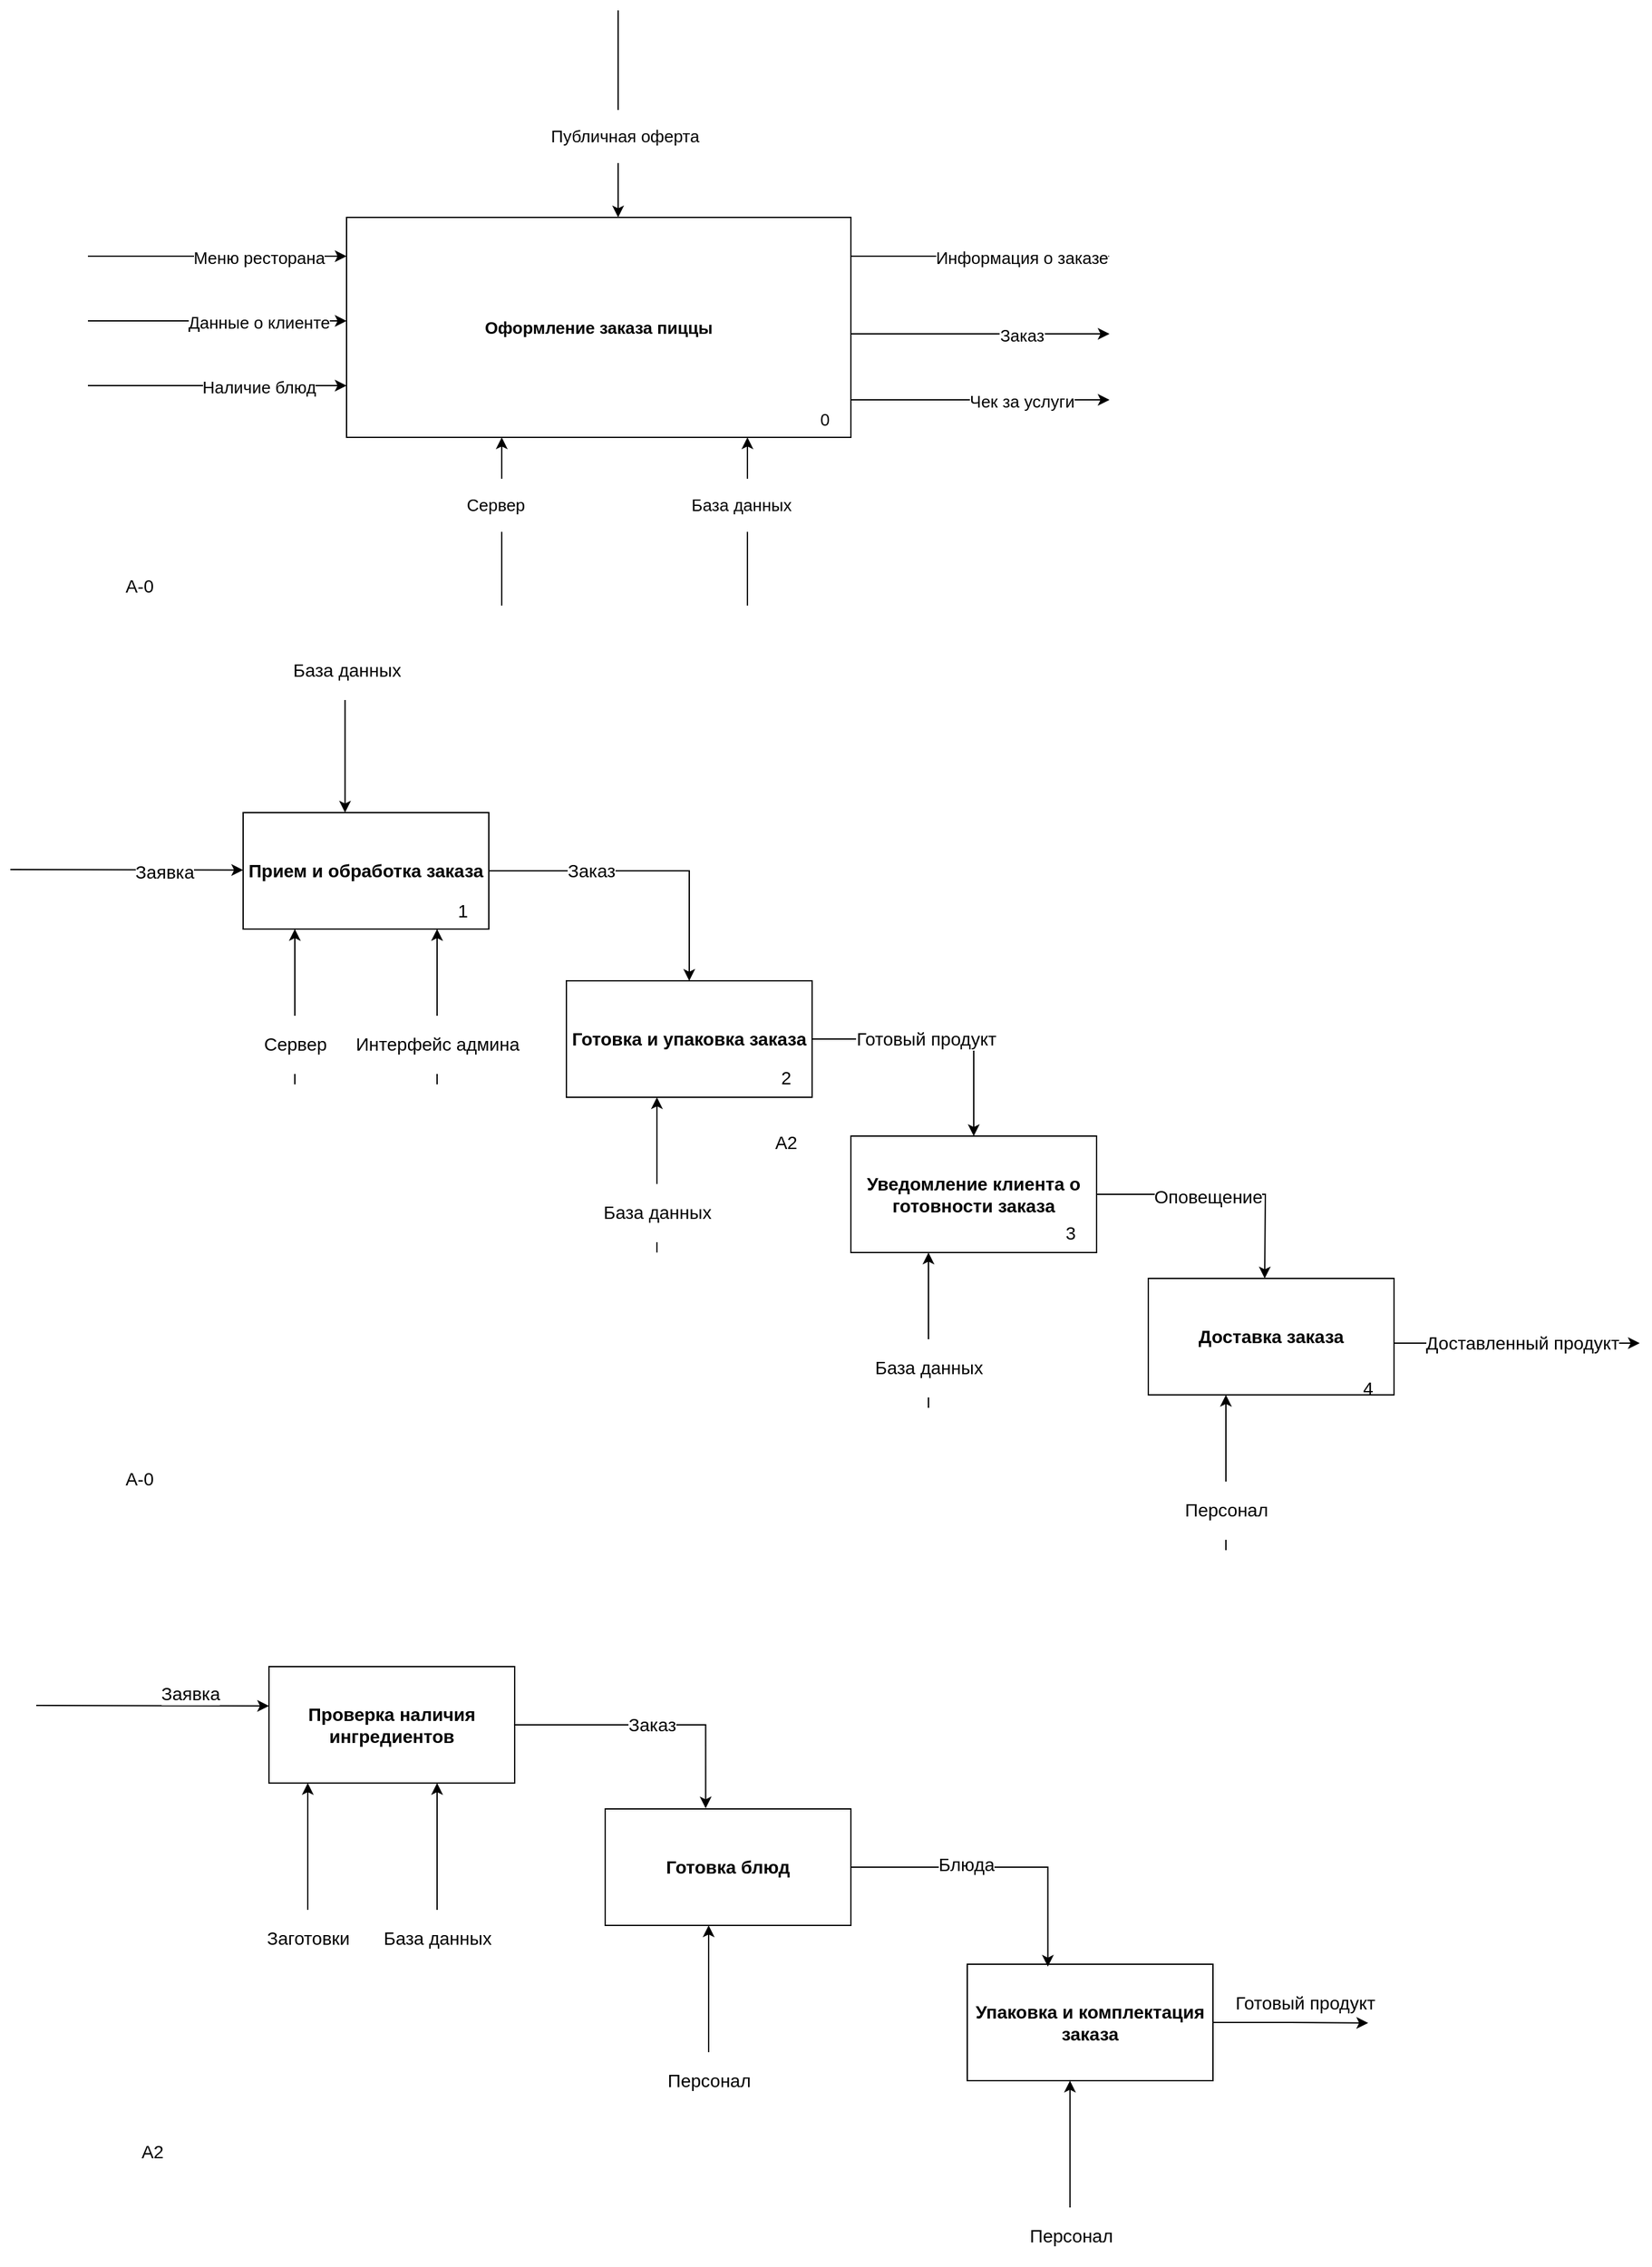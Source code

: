 <mxfile version="26.0.16">
  <diagram name="Страница — 1" id="7s_W0JdHJNEJIRjCicE_">
    <mxGraphModel dx="1553" dy="918" grid="1" gridSize="10" guides="1" tooltips="1" connect="1" arrows="1" fold="1" page="1" pageScale="1" pageWidth="2339" pageHeight="3300" math="0" shadow="0">
      <root>
        <mxCell id="0" />
        <mxCell id="1" parent="0" />
        <mxCell id="kAe2t5Nj_32575Pfu-4r-2" value="&lt;h4 data-pm-slice=&quot;1 1 []&quot;&gt;Оформление заказа пиццы&lt;/h4&gt;" style="rounded=0;whiteSpace=wrap;html=1;fontSize=13;" vertex="1" parent="1">
          <mxGeometry x="280" y="210" width="390" height="170" as="geometry" />
        </mxCell>
        <mxCell id="kAe2t5Nj_32575Pfu-4r-3" value="" style="endArrow=classic;html=1;rounded=0;fontSize=13;" edge="1" parent="1">
          <mxGeometry width="50" height="50" relative="1" as="geometry">
            <mxPoint x="80" y="240" as="sourcePoint" />
            <mxPoint x="280" y="240" as="targetPoint" />
          </mxGeometry>
        </mxCell>
        <mxCell id="kAe2t5Nj_32575Pfu-4r-5" value="&lt;p data-pm-slice=&quot;1 1 [&amp;quot;list&amp;quot;,{&amp;quot;spread&amp;quot;:false,&amp;quot;start&amp;quot;:112,&amp;quot;end&amp;quot;:192},&amp;quot;regular_list_item&amp;quot;,{&amp;quot;start&amp;quot;:112,&amp;quot;end&amp;quot;:136}]&quot;&gt;Меню ресторана&lt;/p&gt;" style="edgeLabel;html=1;align=center;verticalAlign=middle;resizable=0;points=[];fontSize=13;" vertex="1" connectable="0" parent="kAe2t5Nj_32575Pfu-4r-3">
          <mxGeometry x="0.318" y="-1" relative="1" as="geometry">
            <mxPoint as="offset" />
          </mxGeometry>
        </mxCell>
        <mxCell id="kAe2t5Nj_32575Pfu-4r-6" value="" style="endArrow=classic;html=1;rounded=0;fontSize=13;" edge="1" parent="1">
          <mxGeometry width="50" height="50" relative="1" as="geometry">
            <mxPoint x="80" y="290" as="sourcePoint" />
            <mxPoint x="280" y="290" as="targetPoint" />
          </mxGeometry>
        </mxCell>
        <mxCell id="kAe2t5Nj_32575Pfu-4r-7" value="&lt;p data-pm-slice=&quot;1 1 [&amp;quot;list&amp;quot;,{&amp;quot;spread&amp;quot;:false,&amp;quot;start&amp;quot;:112,&amp;quot;end&amp;quot;:192},&amp;quot;regular_list_item&amp;quot;,{&amp;quot;start&amp;quot;:137,&amp;quot;end&amp;quot;:159}]&quot;&gt;Данные о клиенте&lt;/p&gt;" style="edgeLabel;html=1;align=center;verticalAlign=middle;resizable=0;points=[];fontSize=13;" vertex="1" connectable="0" parent="kAe2t5Nj_32575Pfu-4r-6">
          <mxGeometry x="0.318" y="-1" relative="1" as="geometry">
            <mxPoint as="offset" />
          </mxGeometry>
        </mxCell>
        <mxCell id="kAe2t5Nj_32575Pfu-4r-10" value="" style="endArrow=classic;html=1;rounded=0;" edge="1" parent="1">
          <mxGeometry width="50" height="50" relative="1" as="geometry">
            <mxPoint x="400" y="510" as="sourcePoint" />
            <mxPoint x="400" y="380" as="targetPoint" />
          </mxGeometry>
        </mxCell>
        <mxCell id="kAe2t5Nj_32575Pfu-4r-12" value="&lt;p data-pm-slice=&quot;1 1 [&amp;quot;list&amp;quot;,{&amp;quot;spread&amp;quot;:false,&amp;quot;start&amp;quot;:299,&amp;quot;end&amp;quot;:344},&amp;quot;regular_list_item&amp;quot;,{&amp;quot;start&amp;quot;:316,&amp;quot;end&amp;quot;:330}]&quot;&gt;Сервер&lt;/p&gt;" style="edgeLabel;html=1;align=center;verticalAlign=middle;resizable=0;points=[];fontSize=13;" vertex="1" connectable="0" parent="kAe2t5Nj_32575Pfu-4r-10">
          <mxGeometry x="0.211" y="5" relative="1" as="geometry">
            <mxPoint as="offset" />
          </mxGeometry>
        </mxCell>
        <mxCell id="kAe2t5Nj_32575Pfu-4r-16" value="" style="endArrow=classic;html=1;rounded=0;fontSize=13;" edge="1" parent="1">
          <mxGeometry width="50" height="50" relative="1" as="geometry">
            <mxPoint x="670" y="240" as="sourcePoint" />
            <mxPoint x="870" y="240" as="targetPoint" />
          </mxGeometry>
        </mxCell>
        <mxCell id="kAe2t5Nj_32575Pfu-4r-17" value="&lt;p data-pm-slice=&quot;1 1 [&amp;quot;list&amp;quot;,{&amp;quot;spread&amp;quot;:false,&amp;quot;start&amp;quot;:206,&amp;quot;end&amp;quot;:282},&amp;quot;regular_list_item&amp;quot;,{&amp;quot;start&amp;quot;:206,&amp;quot;end&amp;quot;:235}]&quot;&gt;Информация о заказе&lt;/p&gt;" style="edgeLabel;html=1;align=center;verticalAlign=middle;resizable=0;points=[];fontSize=13;" vertex="1" connectable="0" parent="kAe2t5Nj_32575Pfu-4r-16">
          <mxGeometry x="0.318" y="-1" relative="1" as="geometry">
            <mxPoint as="offset" />
          </mxGeometry>
        </mxCell>
        <mxCell id="kAe2t5Nj_32575Pfu-4r-18" value="" style="endArrow=classic;html=1;rounded=0;fontSize=13;" edge="1" parent="1">
          <mxGeometry width="50" height="50" relative="1" as="geometry">
            <mxPoint x="670" y="300" as="sourcePoint" />
            <mxPoint x="870" y="300" as="targetPoint" />
          </mxGeometry>
        </mxCell>
        <mxCell id="kAe2t5Nj_32575Pfu-4r-19" value="&lt;p data-pm-slice=&quot;1 1 [&amp;quot;list&amp;quot;,{&amp;quot;spread&amp;quot;:false,&amp;quot;start&amp;quot;:206,&amp;quot;end&amp;quot;:282},&amp;quot;regular_list_item&amp;quot;,{&amp;quot;start&amp;quot;:236,&amp;quot;end&amp;quot;:266}]&quot;&gt;Заказ&lt;/p&gt;" style="edgeLabel;html=1;align=center;verticalAlign=middle;resizable=0;points=[];fontSize=13;" vertex="1" connectable="0" parent="kAe2t5Nj_32575Pfu-4r-18">
          <mxGeometry x="0.318" y="-1" relative="1" as="geometry">
            <mxPoint as="offset" />
          </mxGeometry>
        </mxCell>
        <mxCell id="kAe2t5Nj_32575Pfu-4r-26" value="0" style="text;html=1;align=center;verticalAlign=middle;whiteSpace=wrap;rounded=0;fontSize=13;" vertex="1" parent="1">
          <mxGeometry x="620" y="351" width="60" height="30" as="geometry" />
        </mxCell>
        <mxCell id="kAe2t5Nj_32575Pfu-4r-45" style="edgeStyle=orthogonalEdgeStyle;rounded=0;orthogonalLoop=1;jettySize=auto;html=1;entryX=0.5;entryY=0;entryDx=0;entryDy=0;fontSize=14;" edge="1" parent="1" source="kAe2t5Nj_32575Pfu-4r-27" target="kAe2t5Nj_32575Pfu-4r-39">
          <mxGeometry relative="1" as="geometry" />
        </mxCell>
        <mxCell id="kAe2t5Nj_32575Pfu-4r-46" value="&lt;p data-pm-slice=&quot;1 1 [&amp;quot;list&amp;quot;,{&amp;quot;spread&amp;quot;:false,&amp;quot;start&amp;quot;:561,&amp;quot;end&amp;quot;:787},&amp;quot;regular_list_item&amp;quot;,{&amp;quot;start&amp;quot;:617,&amp;quot;end&amp;quot;:640}]&quot;&gt;Заказ&lt;/p&gt;" style="edgeLabel;html=1;align=center;verticalAlign=middle;resizable=0;points=[];fontSize=14;" vertex="1" connectable="0" parent="kAe2t5Nj_32575Pfu-4r-45">
          <mxGeometry x="-0.461" y="1" relative="1" as="geometry">
            <mxPoint x="14" y="1" as="offset" />
          </mxGeometry>
        </mxCell>
        <mxCell id="kAe2t5Nj_32575Pfu-4r-27" value="&lt;h4 data-pm-slice=&quot;1 1 []&quot;&gt;Прием и обработка заказа&lt;/h4&gt;" style="rounded=0;whiteSpace=wrap;html=1;fontSize=14;" vertex="1" parent="1">
          <mxGeometry x="200" y="670" width="190" height="90" as="geometry" />
        </mxCell>
        <mxCell id="kAe2t5Nj_32575Pfu-4r-28" value="" style="endArrow=classic;html=1;rounded=0;fontSize=14;" edge="1" parent="1">
          <mxGeometry width="50" height="50" relative="1" as="geometry">
            <mxPoint x="20" y="714" as="sourcePoint" />
            <mxPoint x="200" y="714.41" as="targetPoint" />
          </mxGeometry>
        </mxCell>
        <mxCell id="kAe2t5Nj_32575Pfu-4r-29" value="Заявка" style="edgeLabel;html=1;align=center;verticalAlign=middle;resizable=0;points=[];fontSize=14;" vertex="1" connectable="0" parent="kAe2t5Nj_32575Pfu-4r-28">
          <mxGeometry x="0.318" y="-1" relative="1" as="geometry">
            <mxPoint as="offset" />
          </mxGeometry>
        </mxCell>
        <mxCell id="kAe2t5Nj_32575Pfu-4r-34" value="" style="endArrow=classic;html=1;rounded=0;fontSize=13;" edge="1" parent="1">
          <mxGeometry width="50" height="50" relative="1" as="geometry">
            <mxPoint x="670" y="351" as="sourcePoint" />
            <mxPoint x="870" y="351" as="targetPoint" />
          </mxGeometry>
        </mxCell>
        <mxCell id="kAe2t5Nj_32575Pfu-4r-35" value="&lt;p data-pm-slice=&quot;1 1 [&amp;quot;list&amp;quot;,{&amp;quot;spread&amp;quot;:false,&amp;quot;start&amp;quot;:206,&amp;quot;end&amp;quot;:282},&amp;quot;regular_list_item&amp;quot;,{&amp;quot;start&amp;quot;:267,&amp;quot;end&amp;quot;:282}]&quot;&gt;Чек за услуги&lt;/p&gt;" style="edgeLabel;html=1;align=center;verticalAlign=middle;resizable=0;points=[];fontSize=13;" vertex="1" connectable="0" parent="kAe2t5Nj_32575Pfu-4r-34">
          <mxGeometry x="0.318" y="-1" relative="1" as="geometry">
            <mxPoint as="offset" />
          </mxGeometry>
        </mxCell>
        <mxCell id="kAe2t5Nj_32575Pfu-4r-36" value="" style="endArrow=classic;html=1;rounded=0;" edge="1" parent="1">
          <mxGeometry width="50" height="50" relative="1" as="geometry">
            <mxPoint x="590" y="510" as="sourcePoint" />
            <mxPoint x="590" y="380" as="targetPoint" />
          </mxGeometry>
        </mxCell>
        <mxCell id="kAe2t5Nj_32575Pfu-4r-37" value="&lt;p data-pm-slice=&quot;1 1 [&amp;quot;list&amp;quot;,{&amp;quot;spread&amp;quot;:false,&amp;quot;start&amp;quot;:299,&amp;quot;end&amp;quot;:344},&amp;quot;regular_list_item&amp;quot;,{&amp;quot;start&amp;quot;:316,&amp;quot;end&amp;quot;:330}]&quot;&gt;База данных&lt;/p&gt;" style="edgeLabel;html=1;align=center;verticalAlign=middle;resizable=0;points=[];fontSize=13;" vertex="1" connectable="0" parent="kAe2t5Nj_32575Pfu-4r-36">
          <mxGeometry x="0.211" y="5" relative="1" as="geometry">
            <mxPoint as="offset" />
          </mxGeometry>
        </mxCell>
        <mxCell id="kAe2t5Nj_32575Pfu-4r-47" style="edgeStyle=orthogonalEdgeStyle;rounded=0;orthogonalLoop=1;jettySize=auto;html=1;exitX=1;exitY=0.5;exitDx=0;exitDy=0;entryX=0.5;entryY=0;entryDx=0;entryDy=0;fontSize=14;" edge="1" parent="1" source="kAe2t5Nj_32575Pfu-4r-39" target="kAe2t5Nj_32575Pfu-4r-40">
          <mxGeometry relative="1" as="geometry" />
        </mxCell>
        <mxCell id="kAe2t5Nj_32575Pfu-4r-48" value="Готовый продукт" style="edgeLabel;html=1;align=center;verticalAlign=middle;resizable=0;points=[];fontSize=14;" vertex="1" connectable="0" parent="kAe2t5Nj_32575Pfu-4r-47">
          <mxGeometry x="-0.12" relative="1" as="geometry">
            <mxPoint as="offset" />
          </mxGeometry>
        </mxCell>
        <mxCell id="kAe2t5Nj_32575Pfu-4r-39" value="&lt;h4 data-pm-slice=&quot;1 1 []&quot;&gt;Готовка и упаковка заказа&lt;/h4&gt;" style="rounded=0;whiteSpace=wrap;html=1;fontSize=14;" vertex="1" parent="1">
          <mxGeometry x="450" y="800" width="190" height="90" as="geometry" />
        </mxCell>
        <mxCell id="kAe2t5Nj_32575Pfu-4r-71" style="edgeStyle=orthogonalEdgeStyle;rounded=0;orthogonalLoop=1;jettySize=auto;html=1;fontSize=14;" edge="1" parent="1" source="kAe2t5Nj_32575Pfu-4r-40">
          <mxGeometry relative="1" as="geometry">
            <mxPoint x="990" y="1030" as="targetPoint" />
          </mxGeometry>
        </mxCell>
        <mxCell id="kAe2t5Nj_32575Pfu-4r-72" value="Оповещение" style="edgeLabel;html=1;align=center;verticalAlign=middle;resizable=0;points=[];fontSize=14;" vertex="1" connectable="0" parent="kAe2t5Nj_32575Pfu-4r-71">
          <mxGeometry x="-0.121" y="-2" relative="1" as="geometry">
            <mxPoint as="offset" />
          </mxGeometry>
        </mxCell>
        <mxCell id="kAe2t5Nj_32575Pfu-4r-40" value="&lt;h4 data-pm-slice=&quot;1 1 []&quot;&gt;Уведомление клиента о готовности заказа&lt;/h4&gt;" style="rounded=0;whiteSpace=wrap;html=1;fontSize=14;" vertex="1" parent="1">
          <mxGeometry x="670" y="920" width="190" height="90" as="geometry" />
        </mxCell>
        <mxCell id="kAe2t5Nj_32575Pfu-4r-41" value="&lt;h4 data-pm-slice=&quot;1 1 []&quot;&gt;Доставка заказа&lt;/h4&gt;" style="rounded=0;whiteSpace=wrap;html=1;fontSize=14;" vertex="1" parent="1">
          <mxGeometry x="900" y="1030" width="190" height="90" as="geometry" />
        </mxCell>
        <mxCell id="kAe2t5Nj_32575Pfu-4r-43" value="" style="endArrow=classic;html=1;rounded=0;fontSize=14;" edge="1" parent="1">
          <mxGeometry width="50" height="50" relative="1" as="geometry">
            <mxPoint x="278.82" y="550" as="sourcePoint" />
            <mxPoint x="278.82" y="670" as="targetPoint" />
          </mxGeometry>
        </mxCell>
        <mxCell id="kAe2t5Nj_32575Pfu-4r-44" value="&lt;p data-pm-slice=&quot;1 1 [&amp;quot;list&amp;quot;,{&amp;quot;spread&amp;quot;:false,&amp;quot;start&amp;quot;:299,&amp;quot;end&amp;quot;:344},&amp;quot;regular_list_item&amp;quot;,{&amp;quot;start&amp;quot;:316,&amp;quot;end&amp;quot;:330}]&quot;&gt;База данных&lt;/p&gt;" style="edgeLabel;html=1;align=center;verticalAlign=middle;resizable=0;points=[];fontSize=14;" vertex="1" connectable="0" parent="kAe2t5Nj_32575Pfu-4r-43">
          <mxGeometry x="0.211" y="5" relative="1" as="geometry">
            <mxPoint x="-4" y="-63" as="offset" />
          </mxGeometry>
        </mxCell>
        <mxCell id="kAe2t5Nj_32575Pfu-4r-49" value="" style="endArrow=classic;html=1;rounded=0;fontSize=14;" edge="1" parent="1">
          <mxGeometry width="50" height="50" relative="1" as="geometry">
            <mxPoint x="240" y="880" as="sourcePoint" />
            <mxPoint x="240" y="760" as="targetPoint" />
          </mxGeometry>
        </mxCell>
        <mxCell id="kAe2t5Nj_32575Pfu-4r-50" value="&lt;p data-pm-slice=&quot;1 1 [&amp;quot;list&amp;quot;,{&amp;quot;spread&amp;quot;:false,&amp;quot;start&amp;quot;:750,&amp;quot;end&amp;quot;:795},&amp;quot;regular_list_item&amp;quot;,{&amp;quot;start&amp;quot;:750,&amp;quot;end&amp;quot;:769}]&quot;&gt;Сервер&lt;/p&gt;" style="edgeLabel;html=1;align=center;verticalAlign=middle;resizable=0;points=[];fontSize=14;" vertex="1" connectable="0" parent="kAe2t5Nj_32575Pfu-4r-49">
          <mxGeometry x="-0.482" relative="1" as="geometry">
            <mxPoint as="offset" />
          </mxGeometry>
        </mxCell>
        <mxCell id="kAe2t5Nj_32575Pfu-4r-51" value="" style="endArrow=classic;html=1;rounded=0;fontSize=14;" edge="1" parent="1">
          <mxGeometry width="50" height="50" relative="1" as="geometry">
            <mxPoint x="350" y="880" as="sourcePoint" />
            <mxPoint x="350" y="760" as="targetPoint" />
          </mxGeometry>
        </mxCell>
        <mxCell id="kAe2t5Nj_32575Pfu-4r-52" value="&lt;p data-pm-slice=&quot;1 1 [&amp;quot;list&amp;quot;,{&amp;quot;spread&amp;quot;:false,&amp;quot;start&amp;quot;:750,&amp;quot;end&amp;quot;:795},&amp;quot;regular_list_item&amp;quot;,{&amp;quot;start&amp;quot;:750,&amp;quot;end&amp;quot;:769}]&quot;&gt;Интерфейс админа&lt;/p&gt;" style="edgeLabel;html=1;align=center;verticalAlign=middle;resizable=0;points=[];fontSize=14;" vertex="1" connectable="0" parent="kAe2t5Nj_32575Pfu-4r-51">
          <mxGeometry x="-0.482" relative="1" as="geometry">
            <mxPoint as="offset" />
          </mxGeometry>
        </mxCell>
        <mxCell id="kAe2t5Nj_32575Pfu-4r-57" value="" style="endArrow=classic;html=1;rounded=0;fontSize=14;" edge="1" parent="1">
          <mxGeometry width="50" height="50" relative="1" as="geometry">
            <mxPoint x="520" y="1010" as="sourcePoint" />
            <mxPoint x="520" y="890" as="targetPoint" />
          </mxGeometry>
        </mxCell>
        <mxCell id="kAe2t5Nj_32575Pfu-4r-58" value="&lt;p data-pm-slice=&quot;1 1 [&amp;quot;list&amp;quot;,{&amp;quot;spread&amp;quot;:false,&amp;quot;start&amp;quot;:1030,&amp;quot;end&amp;quot;:1070},&amp;quot;regular_list_item&amp;quot;,{&amp;quot;start&amp;quot;:1030,&amp;quot;end&amp;quot;:1060}]&quot;&gt;База данных&lt;/p&gt;" style="edgeLabel;html=1;align=center;verticalAlign=middle;resizable=0;points=[];fontSize=14;" vertex="1" connectable="0" parent="kAe2t5Nj_32575Pfu-4r-57">
          <mxGeometry x="-0.482" relative="1" as="geometry">
            <mxPoint as="offset" />
          </mxGeometry>
        </mxCell>
        <mxCell id="kAe2t5Nj_32575Pfu-4r-61" value="" style="endArrow=classic;html=1;rounded=0;fontSize=13;" edge="1" parent="1">
          <mxGeometry width="50" height="50" relative="1" as="geometry">
            <mxPoint x="80" y="340" as="sourcePoint" />
            <mxPoint x="280" y="340" as="targetPoint" />
          </mxGeometry>
        </mxCell>
        <mxCell id="kAe2t5Nj_32575Pfu-4r-62" value="&lt;p data-pm-slice=&quot;1 1 [&amp;quot;list&amp;quot;,{&amp;quot;spread&amp;quot;:false,&amp;quot;start&amp;quot;:112,&amp;quot;end&amp;quot;:192},&amp;quot;regular_list_item&amp;quot;,{&amp;quot;start&amp;quot;:112,&amp;quot;end&amp;quot;:136}]&quot;&gt;Наличие блюд&lt;/p&gt;" style="edgeLabel;html=1;align=center;verticalAlign=middle;resizable=0;points=[];fontSize=13;" vertex="1" connectable="0" parent="kAe2t5Nj_32575Pfu-4r-61">
          <mxGeometry x="0.318" y="-1" relative="1" as="geometry">
            <mxPoint as="offset" />
          </mxGeometry>
        </mxCell>
        <mxCell id="kAe2t5Nj_32575Pfu-4r-63" value="" style="endArrow=classic;html=1;rounded=0;" edge="1" parent="1">
          <mxGeometry width="50" height="50" relative="1" as="geometry">
            <mxPoint x="490" y="50" as="sourcePoint" />
            <mxPoint x="490" y="210" as="targetPoint" />
          </mxGeometry>
        </mxCell>
        <mxCell id="kAe2t5Nj_32575Pfu-4r-64" value="&lt;p data-pm-slice=&quot;1 1 [&amp;quot;list&amp;quot;,{&amp;quot;spread&amp;quot;:false,&amp;quot;start&amp;quot;:299,&amp;quot;end&amp;quot;:344},&amp;quot;regular_list_item&amp;quot;,{&amp;quot;start&amp;quot;:316,&amp;quot;end&amp;quot;:330}]&quot;&gt;Публичная оферта&lt;/p&gt;" style="edgeLabel;html=1;align=center;verticalAlign=middle;resizable=0;points=[];fontSize=13;" vertex="1" connectable="0" parent="kAe2t5Nj_32575Pfu-4r-63">
          <mxGeometry x="0.211" y="5" relative="1" as="geometry">
            <mxPoint as="offset" />
          </mxGeometry>
        </mxCell>
        <mxCell id="kAe2t5Nj_32575Pfu-4r-65" value="" style="endArrow=classic;html=1;rounded=0;fontSize=14;" edge="1" parent="1">
          <mxGeometry width="50" height="50" relative="1" as="geometry">
            <mxPoint x="730" y="1130" as="sourcePoint" />
            <mxPoint x="730" y="1010" as="targetPoint" />
          </mxGeometry>
        </mxCell>
        <mxCell id="kAe2t5Nj_32575Pfu-4r-66" value="&lt;p data-pm-slice=&quot;1 1 [&amp;quot;list&amp;quot;,{&amp;quot;spread&amp;quot;:false,&amp;quot;start&amp;quot;:1030,&amp;quot;end&amp;quot;:1070},&amp;quot;regular_list_item&amp;quot;,{&amp;quot;start&amp;quot;:1030,&amp;quot;end&amp;quot;:1060}]&quot;&gt;База данных&lt;/p&gt;" style="edgeLabel;html=1;align=center;verticalAlign=middle;resizable=0;points=[];fontSize=14;" vertex="1" connectable="0" parent="kAe2t5Nj_32575Pfu-4r-65">
          <mxGeometry x="-0.482" relative="1" as="geometry">
            <mxPoint as="offset" />
          </mxGeometry>
        </mxCell>
        <mxCell id="kAe2t5Nj_32575Pfu-4r-69" value="" style="endArrow=classic;html=1;rounded=0;fontSize=14;" edge="1" parent="1">
          <mxGeometry width="50" height="50" relative="1" as="geometry">
            <mxPoint x="960" y="1240" as="sourcePoint" />
            <mxPoint x="960" y="1120" as="targetPoint" />
          </mxGeometry>
        </mxCell>
        <mxCell id="kAe2t5Nj_32575Pfu-4r-70" value="&lt;p data-pm-slice=&quot;1 1 [&amp;quot;list&amp;quot;,{&amp;quot;spread&amp;quot;:false,&amp;quot;start&amp;quot;:1030,&amp;quot;end&amp;quot;:1070},&amp;quot;regular_list_item&amp;quot;,{&amp;quot;start&amp;quot;:1030,&amp;quot;end&amp;quot;:1060}]&quot;&gt;Персонал&lt;/p&gt;" style="edgeLabel;html=1;align=center;verticalAlign=middle;resizable=0;points=[];fontSize=14;" vertex="1" connectable="0" parent="kAe2t5Nj_32575Pfu-4r-69">
          <mxGeometry x="-0.482" relative="1" as="geometry">
            <mxPoint as="offset" />
          </mxGeometry>
        </mxCell>
        <mxCell id="kAe2t5Nj_32575Pfu-4r-73" value="" style="endArrow=classic;html=1;rounded=0;fontSize=14;" edge="1" parent="1">
          <mxGeometry width="50" height="50" relative="1" as="geometry">
            <mxPoint x="1090" y="1080" as="sourcePoint" />
            <mxPoint x="1280" y="1080" as="targetPoint" />
          </mxGeometry>
        </mxCell>
        <mxCell id="kAe2t5Nj_32575Pfu-4r-74" value="Доставленный продукт" style="edgeLabel;html=1;align=center;verticalAlign=middle;resizable=0;points=[];fontSize=14;" vertex="1" connectable="0" parent="kAe2t5Nj_32575Pfu-4r-73">
          <mxGeometry x="0.232" y="-3" relative="1" as="geometry">
            <mxPoint x="-18" y="-3" as="offset" />
          </mxGeometry>
        </mxCell>
        <mxCell id="kAe2t5Nj_32575Pfu-4r-75" value="1" style="text;html=1;align=center;verticalAlign=middle;whiteSpace=wrap;rounded=0;fontSize=14;" vertex="1" parent="1">
          <mxGeometry x="340" y="731" width="60" height="30" as="geometry" />
        </mxCell>
        <mxCell id="kAe2t5Nj_32575Pfu-4r-76" value="2" style="text;html=1;align=center;verticalAlign=middle;whiteSpace=wrap;rounded=0;fontSize=14;" vertex="1" parent="1">
          <mxGeometry x="590" y="860" width="60" height="30" as="geometry" />
        </mxCell>
        <mxCell id="kAe2t5Nj_32575Pfu-4r-77" value="3" style="text;html=1;align=center;verticalAlign=middle;whiteSpace=wrap;rounded=0;fontSize=14;" vertex="1" parent="1">
          <mxGeometry x="810" y="980" width="60" height="30" as="geometry" />
        </mxCell>
        <mxCell id="kAe2t5Nj_32575Pfu-4r-78" value="4" style="text;html=1;align=center;verticalAlign=middle;whiteSpace=wrap;rounded=0;fontSize=14;" vertex="1" parent="1">
          <mxGeometry x="1040" y="1100" width="60" height="30" as="geometry" />
        </mxCell>
        <mxCell id="kAe2t5Nj_32575Pfu-4r-79" value="А2" style="text;html=1;align=center;verticalAlign=middle;whiteSpace=wrap;rounded=0;fontSize=14;" vertex="1" parent="1">
          <mxGeometry x="590" y="910" width="60" height="30" as="geometry" />
        </mxCell>
        <mxCell id="kAe2t5Nj_32575Pfu-4r-81" value="&lt;h4 data-pm-slice=&quot;1 1 []&quot;&gt;Проверка наличия ингредиентов&lt;/h4&gt;" style="rounded=0;whiteSpace=wrap;html=1;fontSize=14;" vertex="1" parent="1">
          <mxGeometry x="220" y="1330" width="190" height="90" as="geometry" />
        </mxCell>
        <mxCell id="kAe2t5Nj_32575Pfu-4r-84" value="" style="endArrow=classic;html=1;rounded=0;fontSize=14;" edge="1" parent="1">
          <mxGeometry width="50" height="50" relative="1" as="geometry">
            <mxPoint x="40" y="1360" as="sourcePoint" />
            <mxPoint x="220" y="1360.41" as="targetPoint" />
          </mxGeometry>
        </mxCell>
        <mxCell id="kAe2t5Nj_32575Pfu-4r-85" value="Заявка" style="edgeLabel;html=1;align=center;verticalAlign=middle;resizable=0;points=[];fontSize=14;" vertex="1" connectable="0" parent="kAe2t5Nj_32575Pfu-4r-84">
          <mxGeometry x="0.318" y="-1" relative="1" as="geometry">
            <mxPoint y="-11" as="offset" />
          </mxGeometry>
        </mxCell>
        <mxCell id="kAe2t5Nj_32575Pfu-4r-88" value="&lt;h4 data-pm-slice=&quot;1 1 []&quot;&gt;Готовка блюд&lt;/h4&gt;" style="rounded=0;whiteSpace=wrap;html=1;fontSize=14;" vertex="1" parent="1">
          <mxGeometry x="480" y="1440" width="190" height="90" as="geometry" />
        </mxCell>
        <mxCell id="kAe2t5Nj_32575Pfu-4r-102" style="edgeStyle=orthogonalEdgeStyle;rounded=0;orthogonalLoop=1;jettySize=auto;html=1;exitX=1;exitY=0.5;exitDx=0;exitDy=0;fontSize=14;" edge="1" parent="1" source="kAe2t5Nj_32575Pfu-4r-89">
          <mxGeometry relative="1" as="geometry">
            <mxPoint x="1070" y="1605.412" as="targetPoint" />
          </mxGeometry>
        </mxCell>
        <mxCell id="kAe2t5Nj_32575Pfu-4r-103" value="Готовый продукт" style="edgeLabel;html=1;align=center;verticalAlign=middle;resizable=0;points=[];fontSize=14;" vertex="1" connectable="0" parent="kAe2t5Nj_32575Pfu-4r-102">
          <mxGeometry x="0.018" relative="1" as="geometry">
            <mxPoint x="10" y="-16" as="offset" />
          </mxGeometry>
        </mxCell>
        <mxCell id="kAe2t5Nj_32575Pfu-4r-89" value="&lt;h4 data-pm-slice=&quot;1 1 []&quot;&gt;Упаковка и комплектация заказа&lt;/h4&gt;" style="rounded=0;whiteSpace=wrap;html=1;fontSize=14;" vertex="1" parent="1">
          <mxGeometry x="760" y="1560" width="190" height="90" as="geometry" />
        </mxCell>
        <mxCell id="kAe2t5Nj_32575Pfu-4r-90" value="Заказ" style="edgeStyle=orthogonalEdgeStyle;rounded=0;orthogonalLoop=1;jettySize=auto;html=1;entryX=0.409;entryY=-0.005;entryDx=0;entryDy=0;entryPerimeter=0;fontSize=14;" edge="1" parent="1" source="kAe2t5Nj_32575Pfu-4r-81" target="kAe2t5Nj_32575Pfu-4r-88">
          <mxGeometry relative="1" as="geometry" />
        </mxCell>
        <mxCell id="kAe2t5Nj_32575Pfu-4r-92" style="edgeStyle=orthogonalEdgeStyle;rounded=0;orthogonalLoop=1;jettySize=auto;html=1;entryX=0.328;entryY=0.021;entryDx=0;entryDy=0;entryPerimeter=0;fontSize=14;" edge="1" parent="1" source="kAe2t5Nj_32575Pfu-4r-88" target="kAe2t5Nj_32575Pfu-4r-89">
          <mxGeometry relative="1" as="geometry" />
        </mxCell>
        <mxCell id="kAe2t5Nj_32575Pfu-4r-107" value="Блюда" style="edgeLabel;html=1;align=center;verticalAlign=middle;resizable=0;points=[];fontSize=14;" vertex="1" connectable="0" parent="kAe2t5Nj_32575Pfu-4r-92">
          <mxGeometry x="-0.219" y="2" relative="1" as="geometry">
            <mxPoint x="-1" as="offset" />
          </mxGeometry>
        </mxCell>
        <mxCell id="kAe2t5Nj_32575Pfu-4r-94" value="" style="endArrow=classic;html=1;rounded=0;fontSize=14;" edge="1" parent="1">
          <mxGeometry width="50" height="50" relative="1" as="geometry">
            <mxPoint x="350" y="1540" as="sourcePoint" />
            <mxPoint x="350" y="1420" as="targetPoint" />
          </mxGeometry>
        </mxCell>
        <mxCell id="kAe2t5Nj_32575Pfu-4r-95" value="&lt;p data-pm-slice=&quot;1 1 [&amp;quot;list&amp;quot;,{&amp;quot;spread&amp;quot;:false,&amp;quot;start&amp;quot;:1030,&amp;quot;end&amp;quot;:1070},&amp;quot;regular_list_item&amp;quot;,{&amp;quot;start&amp;quot;:1030,&amp;quot;end&amp;quot;:1060}]&quot;&gt;База данных&lt;/p&gt;" style="edgeLabel;html=1;align=center;verticalAlign=middle;resizable=0;points=[];fontSize=14;" vertex="1" connectable="0" parent="kAe2t5Nj_32575Pfu-4r-94">
          <mxGeometry x="-0.482" relative="1" as="geometry">
            <mxPoint y="31" as="offset" />
          </mxGeometry>
        </mxCell>
        <mxCell id="kAe2t5Nj_32575Pfu-4r-96" value="" style="endArrow=classic;html=1;rounded=0;fontSize=14;" edge="1" parent="1">
          <mxGeometry width="50" height="50" relative="1" as="geometry">
            <mxPoint x="250" y="1540" as="sourcePoint" />
            <mxPoint x="250" y="1420" as="targetPoint" />
          </mxGeometry>
        </mxCell>
        <mxCell id="kAe2t5Nj_32575Pfu-4r-97" value="&lt;p data-pm-slice=&quot;1 1 [&amp;quot;list&amp;quot;,{&amp;quot;spread&amp;quot;:false,&amp;quot;start&amp;quot;:1030,&amp;quot;end&amp;quot;:1070},&amp;quot;regular_list_item&amp;quot;,{&amp;quot;start&amp;quot;:1030,&amp;quot;end&amp;quot;:1060}]&quot;&gt;Заготовки&lt;/p&gt;" style="edgeLabel;html=1;align=center;verticalAlign=middle;resizable=0;points=[];fontSize=14;" vertex="1" connectable="0" parent="kAe2t5Nj_32575Pfu-4r-96">
          <mxGeometry x="-0.482" relative="1" as="geometry">
            <mxPoint y="31" as="offset" />
          </mxGeometry>
        </mxCell>
        <mxCell id="kAe2t5Nj_32575Pfu-4r-98" value="" style="endArrow=classic;html=1;rounded=0;fontSize=14;" edge="1" parent="1">
          <mxGeometry width="50" height="50" relative="1" as="geometry">
            <mxPoint x="560" y="1650" as="sourcePoint" />
            <mxPoint x="560" y="1530" as="targetPoint" />
          </mxGeometry>
        </mxCell>
        <mxCell id="kAe2t5Nj_32575Pfu-4r-99" value="&lt;p data-pm-slice=&quot;1 1 [&amp;quot;list&amp;quot;,{&amp;quot;spread&amp;quot;:false,&amp;quot;start&amp;quot;:1030,&amp;quot;end&amp;quot;:1070},&amp;quot;regular_list_item&amp;quot;,{&amp;quot;start&amp;quot;:1030,&amp;quot;end&amp;quot;:1060}]&quot;&gt;Персонал&lt;/p&gt;" style="edgeLabel;html=1;align=center;verticalAlign=middle;resizable=0;points=[];fontSize=14;" vertex="1" connectable="0" parent="kAe2t5Nj_32575Pfu-4r-98">
          <mxGeometry x="-0.482" relative="1" as="geometry">
            <mxPoint y="31" as="offset" />
          </mxGeometry>
        </mxCell>
        <mxCell id="kAe2t5Nj_32575Pfu-4r-100" value="" style="endArrow=classic;html=1;rounded=0;fontSize=14;" edge="1" parent="1">
          <mxGeometry width="50" height="50" relative="1" as="geometry">
            <mxPoint x="839.41" y="1770" as="sourcePoint" />
            <mxPoint x="839.41" y="1650" as="targetPoint" />
          </mxGeometry>
        </mxCell>
        <mxCell id="kAe2t5Nj_32575Pfu-4r-101" value="&lt;p data-pm-slice=&quot;1 1 [&amp;quot;list&amp;quot;,{&amp;quot;spread&amp;quot;:false,&amp;quot;start&amp;quot;:1030,&amp;quot;end&amp;quot;:1070},&amp;quot;regular_list_item&amp;quot;,{&amp;quot;start&amp;quot;:1030,&amp;quot;end&amp;quot;:1060}]&quot;&gt;Персонал&lt;/p&gt;" style="edgeLabel;html=1;align=center;verticalAlign=middle;resizable=0;points=[];fontSize=14;" vertex="1" connectable="0" parent="kAe2t5Nj_32575Pfu-4r-100">
          <mxGeometry x="-0.482" relative="1" as="geometry">
            <mxPoint y="31" as="offset" />
          </mxGeometry>
        </mxCell>
        <mxCell id="kAe2t5Nj_32575Pfu-4r-104" value="А-0" style="text;html=1;align=center;verticalAlign=middle;whiteSpace=wrap;rounded=0;fontSize=14;" vertex="1" parent="1">
          <mxGeometry x="90" y="480" width="60" height="30" as="geometry" />
        </mxCell>
        <mxCell id="kAe2t5Nj_32575Pfu-4r-105" value="А-0" style="text;html=1;align=center;verticalAlign=middle;whiteSpace=wrap;rounded=0;fontSize=14;" vertex="1" parent="1">
          <mxGeometry x="90" y="1170" width="60" height="30" as="geometry" />
        </mxCell>
        <mxCell id="kAe2t5Nj_32575Pfu-4r-106" value="А2" style="text;html=1;align=center;verticalAlign=middle;whiteSpace=wrap;rounded=0;fontSize=14;" vertex="1" parent="1">
          <mxGeometry x="100" y="1690" width="60" height="30" as="geometry" />
        </mxCell>
      </root>
    </mxGraphModel>
  </diagram>
</mxfile>
